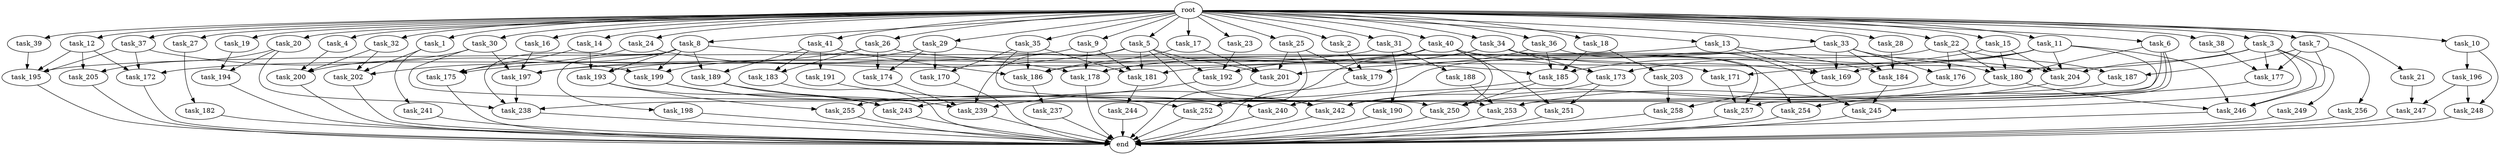 digraph G {
  root [size="0.000000"];
  task_1 [size="1024.000000"];
  task_2 [size="1024.000000"];
  task_3 [size="1024.000000"];
  task_4 [size="1024.000000"];
  task_5 [size="1024.000000"];
  task_6 [size="1024.000000"];
  task_7 [size="1024.000000"];
  task_8 [size="1024.000000"];
  task_9 [size="1024.000000"];
  task_10 [size="1024.000000"];
  task_11 [size="1024.000000"];
  task_12 [size="1024.000000"];
  task_13 [size="1024.000000"];
  task_14 [size="1024.000000"];
  task_15 [size="1024.000000"];
  task_16 [size="1024.000000"];
  task_17 [size="1024.000000"];
  task_18 [size="1024.000000"];
  task_19 [size="1024.000000"];
  task_20 [size="1024.000000"];
  task_21 [size="1024.000000"];
  task_22 [size="1024.000000"];
  task_23 [size="1024.000000"];
  task_24 [size="1024.000000"];
  task_25 [size="1024.000000"];
  task_26 [size="1024.000000"];
  task_27 [size="1024.000000"];
  task_28 [size="1024.000000"];
  task_29 [size="1024.000000"];
  task_30 [size="1024.000000"];
  task_31 [size="1024.000000"];
  task_32 [size="1024.000000"];
  task_33 [size="1024.000000"];
  task_34 [size="1024.000000"];
  task_35 [size="1024.000000"];
  task_36 [size="1024.000000"];
  task_37 [size="1024.000000"];
  task_38 [size="1024.000000"];
  task_39 [size="1024.000000"];
  task_40 [size="1024.000000"];
  task_41 [size="1024.000000"];
  task_169 [size="635655159808.000000"];
  task_170 [size="352187318272.000000"];
  task_171 [size="274877906944.000000"];
  task_172 [size="1829656068096.000000"];
  task_173 [size="1202590842880.000000"];
  task_174 [size="274877906944.000000"];
  task_175 [size="1133871366144.000000"];
  task_176 [size="111669149696.000000"];
  task_177 [size="764504178688.000000"];
  task_178 [size="2010044694528.000000"];
  task_179 [size="1932735283200.000000"];
  task_180 [size="455266533376.000000"];
  task_181 [size="1640677507072.000000"];
  task_182 [size="34359738368.000000"];
  task_183 [size="833223655424.000000"];
  task_184 [size="1151051235328.000000"];
  task_185 [size="1108101562368.000000"];
  task_186 [size="1408749273088.000000"];
  task_187 [size="584115552256.000000"];
  task_188 [size="549755813888.000000"];
  task_189 [size="833223655424.000000"];
  task_190 [size="549755813888.000000"];
  task_191 [size="695784701952.000000"];
  task_192 [size="1039382085632.000000"];
  task_193 [size="1546188226560.000000"];
  task_194 [size="627065225216.000000"];
  task_195 [size="2173253451776.000000"];
  task_196 [size="858993459200.000000"];
  task_197 [size="2465311227904.000000"];
  task_198 [size="137438953472.000000"];
  task_199 [size="1133871366144.000000"];
  task_200 [size="489626271744.000000"];
  task_201 [size="1408749273088.000000"];
  task_202 [size="910533066752.000000"];
  task_203 [size="77309411328.000000"];
  task_204 [size="618475290624.000000"];
  task_205 [size="1099511627776.000000"];
  task_237 [size="214748364800.000000"];
  task_238 [size="1967095021568.000000"];
  task_239 [size="2010044694528.000000"];
  task_240 [size="1168231104512.000000"];
  task_241 [size="77309411328.000000"];
  task_242 [size="1065151889408.000000"];
  task_243 [size="695784701952.000000"];
  task_244 [size="309237645312.000000"];
  task_245 [size="1546188226560.000000"];
  task_246 [size="1073741824000.000000"];
  task_247 [size="523986010112.000000"];
  task_248 [size="1168231104512.000000"];
  task_249 [size="137438953472.000000"];
  task_250 [size="2010044694528.000000"];
  task_251 [size="936302870528.000000"];
  task_252 [size="1494648619008.000000"];
  task_253 [size="876173328384.000000"];
  task_254 [size="1408749273088.000000"];
  task_255 [size="111669149696.000000"];
  task_256 [size="549755813888.000000"];
  task_257 [size="1073741824000.000000"];
  task_258 [size="446676598784.000000"];
  end [size="0.000000"];

  root -> task_1 [size="1.000000"];
  root -> task_2 [size="1.000000"];
  root -> task_3 [size="1.000000"];
  root -> task_4 [size="1.000000"];
  root -> task_5 [size="1.000000"];
  root -> task_6 [size="1.000000"];
  root -> task_7 [size="1.000000"];
  root -> task_8 [size="1.000000"];
  root -> task_9 [size="1.000000"];
  root -> task_10 [size="1.000000"];
  root -> task_11 [size="1.000000"];
  root -> task_12 [size="1.000000"];
  root -> task_13 [size="1.000000"];
  root -> task_14 [size="1.000000"];
  root -> task_15 [size="1.000000"];
  root -> task_16 [size="1.000000"];
  root -> task_17 [size="1.000000"];
  root -> task_18 [size="1.000000"];
  root -> task_19 [size="1.000000"];
  root -> task_20 [size="1.000000"];
  root -> task_21 [size="1.000000"];
  root -> task_22 [size="1.000000"];
  root -> task_23 [size="1.000000"];
  root -> task_24 [size="1.000000"];
  root -> task_25 [size="1.000000"];
  root -> task_26 [size="1.000000"];
  root -> task_27 [size="1.000000"];
  root -> task_28 [size="1.000000"];
  root -> task_29 [size="1.000000"];
  root -> task_30 [size="1.000000"];
  root -> task_31 [size="1.000000"];
  root -> task_32 [size="1.000000"];
  root -> task_33 [size="1.000000"];
  root -> task_34 [size="1.000000"];
  root -> task_35 [size="1.000000"];
  root -> task_36 [size="1.000000"];
  root -> task_37 [size="1.000000"];
  root -> task_38 [size="1.000000"];
  root -> task_39 [size="1.000000"];
  root -> task_40 [size="1.000000"];
  root -> task_41 [size="1.000000"];
  task_1 -> task_202 [size="75497472.000000"];
  task_1 -> task_241 [size="75497472.000000"];
  task_2 -> task_179 [size="838860800.000000"];
  task_3 -> task_171 [size="134217728.000000"];
  task_3 -> task_177 [size="134217728.000000"];
  task_3 -> task_204 [size="134217728.000000"];
  task_3 -> task_245 [size="134217728.000000"];
  task_3 -> task_246 [size="134217728.000000"];
  task_3 -> task_249 [size="134217728.000000"];
  task_4 -> task_200 [size="134217728.000000"];
  task_5 -> task_181 [size="679477248.000000"];
  task_5 -> task_192 [size="679477248.000000"];
  task_5 -> task_197 [size="679477248.000000"];
  task_5 -> task_201 [size="679477248.000000"];
  task_5 -> task_239 [size="679477248.000000"];
  task_5 -> task_242 [size="679477248.000000"];
  task_6 -> task_180 [size="301989888.000000"];
  task_6 -> task_243 [size="301989888.000000"];
  task_6 -> task_253 [size="301989888.000000"];
  task_6 -> task_257 [size="301989888.000000"];
  task_7 -> task_177 [size="536870912.000000"];
  task_7 -> task_187 [size="536870912.000000"];
  task_7 -> task_246 [size="536870912.000000"];
  task_7 -> task_256 [size="536870912.000000"];
  task_8 -> task_175 [size="134217728.000000"];
  task_8 -> task_185 [size="134217728.000000"];
  task_8 -> task_189 [size="134217728.000000"];
  task_8 -> task_193 [size="134217728.000000"];
  task_8 -> task_198 [size="134217728.000000"];
  task_8 -> task_199 [size="134217728.000000"];
  task_8 -> task_238 [size="134217728.000000"];
  task_9 -> task_172 [size="411041792.000000"];
  task_9 -> task_178 [size="411041792.000000"];
  task_9 -> task_181 [size="411041792.000000"];
  task_10 -> task_196 [size="838860800.000000"];
  task_10 -> task_248 [size="838860800.000000"];
  task_11 -> task_169 [size="301989888.000000"];
  task_11 -> task_173 [size="301989888.000000"];
  task_11 -> task_181 [size="301989888.000000"];
  task_11 -> task_204 [size="301989888.000000"];
  task_11 -> task_246 [size="301989888.000000"];
  task_11 -> task_257 [size="301989888.000000"];
  task_12 -> task_172 [size="536870912.000000"];
  task_12 -> task_195 [size="536870912.000000"];
  task_12 -> task_205 [size="536870912.000000"];
  task_13 -> task_169 [size="209715200.000000"];
  task_13 -> task_184 [size="209715200.000000"];
  task_13 -> task_195 [size="209715200.000000"];
  task_14 -> task_175 [size="838860800.000000"];
  task_14 -> task_193 [size="838860800.000000"];
  task_15 -> task_180 [size="33554432.000000"];
  task_15 -> task_185 [size="33554432.000000"];
  task_15 -> task_204 [size="33554432.000000"];
  task_16 -> task_197 [size="679477248.000000"];
  task_17 -> task_186 [size="411041792.000000"];
  task_17 -> task_201 [size="411041792.000000"];
  task_18 -> task_185 [size="75497472.000000"];
  task_18 -> task_203 [size="75497472.000000"];
  task_19 -> task_194 [size="75497472.000000"];
  task_20 -> task_194 [size="536870912.000000"];
  task_20 -> task_205 [size="536870912.000000"];
  task_20 -> task_238 [size="536870912.000000"];
  task_21 -> task_247 [size="209715200.000000"];
  task_22 -> task_176 [size="33554432.000000"];
  task_22 -> task_180 [size="33554432.000000"];
  task_22 -> task_187 [size="33554432.000000"];
  task_22 -> task_255 [size="33554432.000000"];
  task_23 -> task_192 [size="301989888.000000"];
  task_24 -> task_178 [size="679477248.000000"];
  task_24 -> task_202 [size="679477248.000000"];
  task_25 -> task_179 [size="209715200.000000"];
  task_25 -> task_201 [size="209715200.000000"];
  task_25 -> task_252 [size="209715200.000000"];
  task_26 -> task_171 [size="134217728.000000"];
  task_26 -> task_174 [size="134217728.000000"];
  task_26 -> task_175 [size="134217728.000000"];
  task_26 -> task_183 [size="134217728.000000"];
  task_27 -> task_182 [size="33554432.000000"];
  task_28 -> task_184 [size="838860800.000000"];
  task_29 -> task_170 [size="134217728.000000"];
  task_29 -> task_174 [size="134217728.000000"];
  task_29 -> task_199 [size="134217728.000000"];
  task_29 -> task_204 [size="134217728.000000"];
  task_30 -> task_197 [size="209715200.000000"];
  task_30 -> task_200 [size="209715200.000000"];
  task_30 -> task_250 [size="209715200.000000"];
  task_31 -> task_188 [size="536870912.000000"];
  task_31 -> task_190 [size="536870912.000000"];
  task_31 -> task_193 [size="536870912.000000"];
  task_32 -> task_200 [size="134217728.000000"];
  task_32 -> task_202 [size="134217728.000000"];
  task_33 -> task_169 [size="75497472.000000"];
  task_33 -> task_176 [size="75497472.000000"];
  task_33 -> task_180 [size="75497472.000000"];
  task_33 -> task_184 [size="75497472.000000"];
  task_33 -> task_186 [size="75497472.000000"];
  task_33 -> task_201 [size="75497472.000000"];
  task_34 -> task_169 [size="33554432.000000"];
  task_34 -> task_173 [size="33554432.000000"];
  task_34 -> task_178 [size="33554432.000000"];
  task_34 -> task_192 [size="33554432.000000"];
  task_34 -> task_257 [size="33554432.000000"];
  task_35 -> task_170 [size="209715200.000000"];
  task_35 -> task_181 [size="209715200.000000"];
  task_35 -> task_186 [size="209715200.000000"];
  task_35 -> task_253 [size="209715200.000000"];
  task_36 -> task_179 [size="838860800.000000"];
  task_36 -> task_185 [size="838860800.000000"];
  task_36 -> task_245 [size="838860800.000000"];
  task_37 -> task_172 [size="838860800.000000"];
  task_37 -> task_195 [size="838860800.000000"];
  task_37 -> task_199 [size="838860800.000000"];
  task_38 -> task_177 [size="75497472.000000"];
  task_39 -> task_195 [size="536870912.000000"];
  task_40 -> task_173 [size="838860800.000000"];
  task_40 -> task_178 [size="838860800.000000"];
  task_40 -> task_197 [size="838860800.000000"];
  task_40 -> task_250 [size="838860800.000000"];
  task_40 -> task_251 [size="838860800.000000"];
  task_40 -> task_252 [size="838860800.000000"];
  task_40 -> task_254 [size="838860800.000000"];
  task_41 -> task_183 [size="679477248.000000"];
  task_41 -> task_186 [size="679477248.000000"];
  task_41 -> task_189 [size="679477248.000000"];
  task_41 -> task_191 [size="679477248.000000"];
  task_169 -> task_258 [size="134217728.000000"];
  task_170 -> end [size="1.000000"];
  task_171 -> task_257 [size="411041792.000000"];
  task_172 -> end [size="1.000000"];
  task_173 -> task_242 [size="75497472.000000"];
  task_173 -> task_251 [size="75497472.000000"];
  task_174 -> task_239 [size="838860800.000000"];
  task_175 -> end [size="1.000000"];
  task_176 -> task_250 [size="75497472.000000"];
  task_177 -> task_254 [size="536870912.000000"];
  task_178 -> end [size="1.000000"];
  task_179 -> end [size="1.000000"];
  task_180 -> task_242 [size="75497472.000000"];
  task_180 -> task_246 [size="75497472.000000"];
  task_181 -> task_244 [size="301989888.000000"];
  task_182 -> end [size="1.000000"];
  task_183 -> end [size="1.000000"];
  task_184 -> task_245 [size="536870912.000000"];
  task_185 -> task_240 [size="838860800.000000"];
  task_185 -> task_250 [size="838860800.000000"];
  task_186 -> task_237 [size="209715200.000000"];
  task_187 -> task_238 [size="411041792.000000"];
  task_188 -> task_253 [size="134217728.000000"];
  task_189 -> task_240 [size="301989888.000000"];
  task_189 -> task_243 [size="301989888.000000"];
  task_190 -> end [size="1.000000"];
  task_191 -> task_242 [size="209715200.000000"];
  task_192 -> task_239 [size="33554432.000000"];
  task_193 -> task_243 [size="75497472.000000"];
  task_193 -> task_255 [size="75497472.000000"];
  task_194 -> end [size="1.000000"];
  task_195 -> end [size="1.000000"];
  task_196 -> task_247 [size="301989888.000000"];
  task_196 -> task_248 [size="301989888.000000"];
  task_197 -> task_238 [size="838860800.000000"];
  task_198 -> end [size="1.000000"];
  task_199 -> task_239 [size="411041792.000000"];
  task_199 -> task_252 [size="411041792.000000"];
  task_200 -> end [size="1.000000"];
  task_201 -> end [size="1.000000"];
  task_202 -> end [size="1.000000"];
  task_203 -> task_258 [size="301989888.000000"];
  task_204 -> task_253 [size="209715200.000000"];
  task_205 -> end [size="1.000000"];
  task_237 -> end [size="1.000000"];
  task_238 -> end [size="1.000000"];
  task_239 -> end [size="1.000000"];
  task_240 -> end [size="1.000000"];
  task_241 -> end [size="1.000000"];
  task_242 -> end [size="1.000000"];
  task_243 -> end [size="1.000000"];
  task_244 -> end [size="1.000000"];
  task_245 -> end [size="1.000000"];
  task_246 -> end [size="1.000000"];
  task_247 -> end [size="1.000000"];
  task_248 -> end [size="1.000000"];
  task_249 -> end [size="1.000000"];
  task_250 -> end [size="1.000000"];
  task_251 -> end [size="1.000000"];
  task_252 -> end [size="1.000000"];
  task_253 -> end [size="1.000000"];
  task_254 -> end [size="1.000000"];
  task_255 -> end [size="1.000000"];
  task_256 -> end [size="1.000000"];
  task_257 -> end [size="1.000000"];
  task_258 -> end [size="1.000000"];
}
